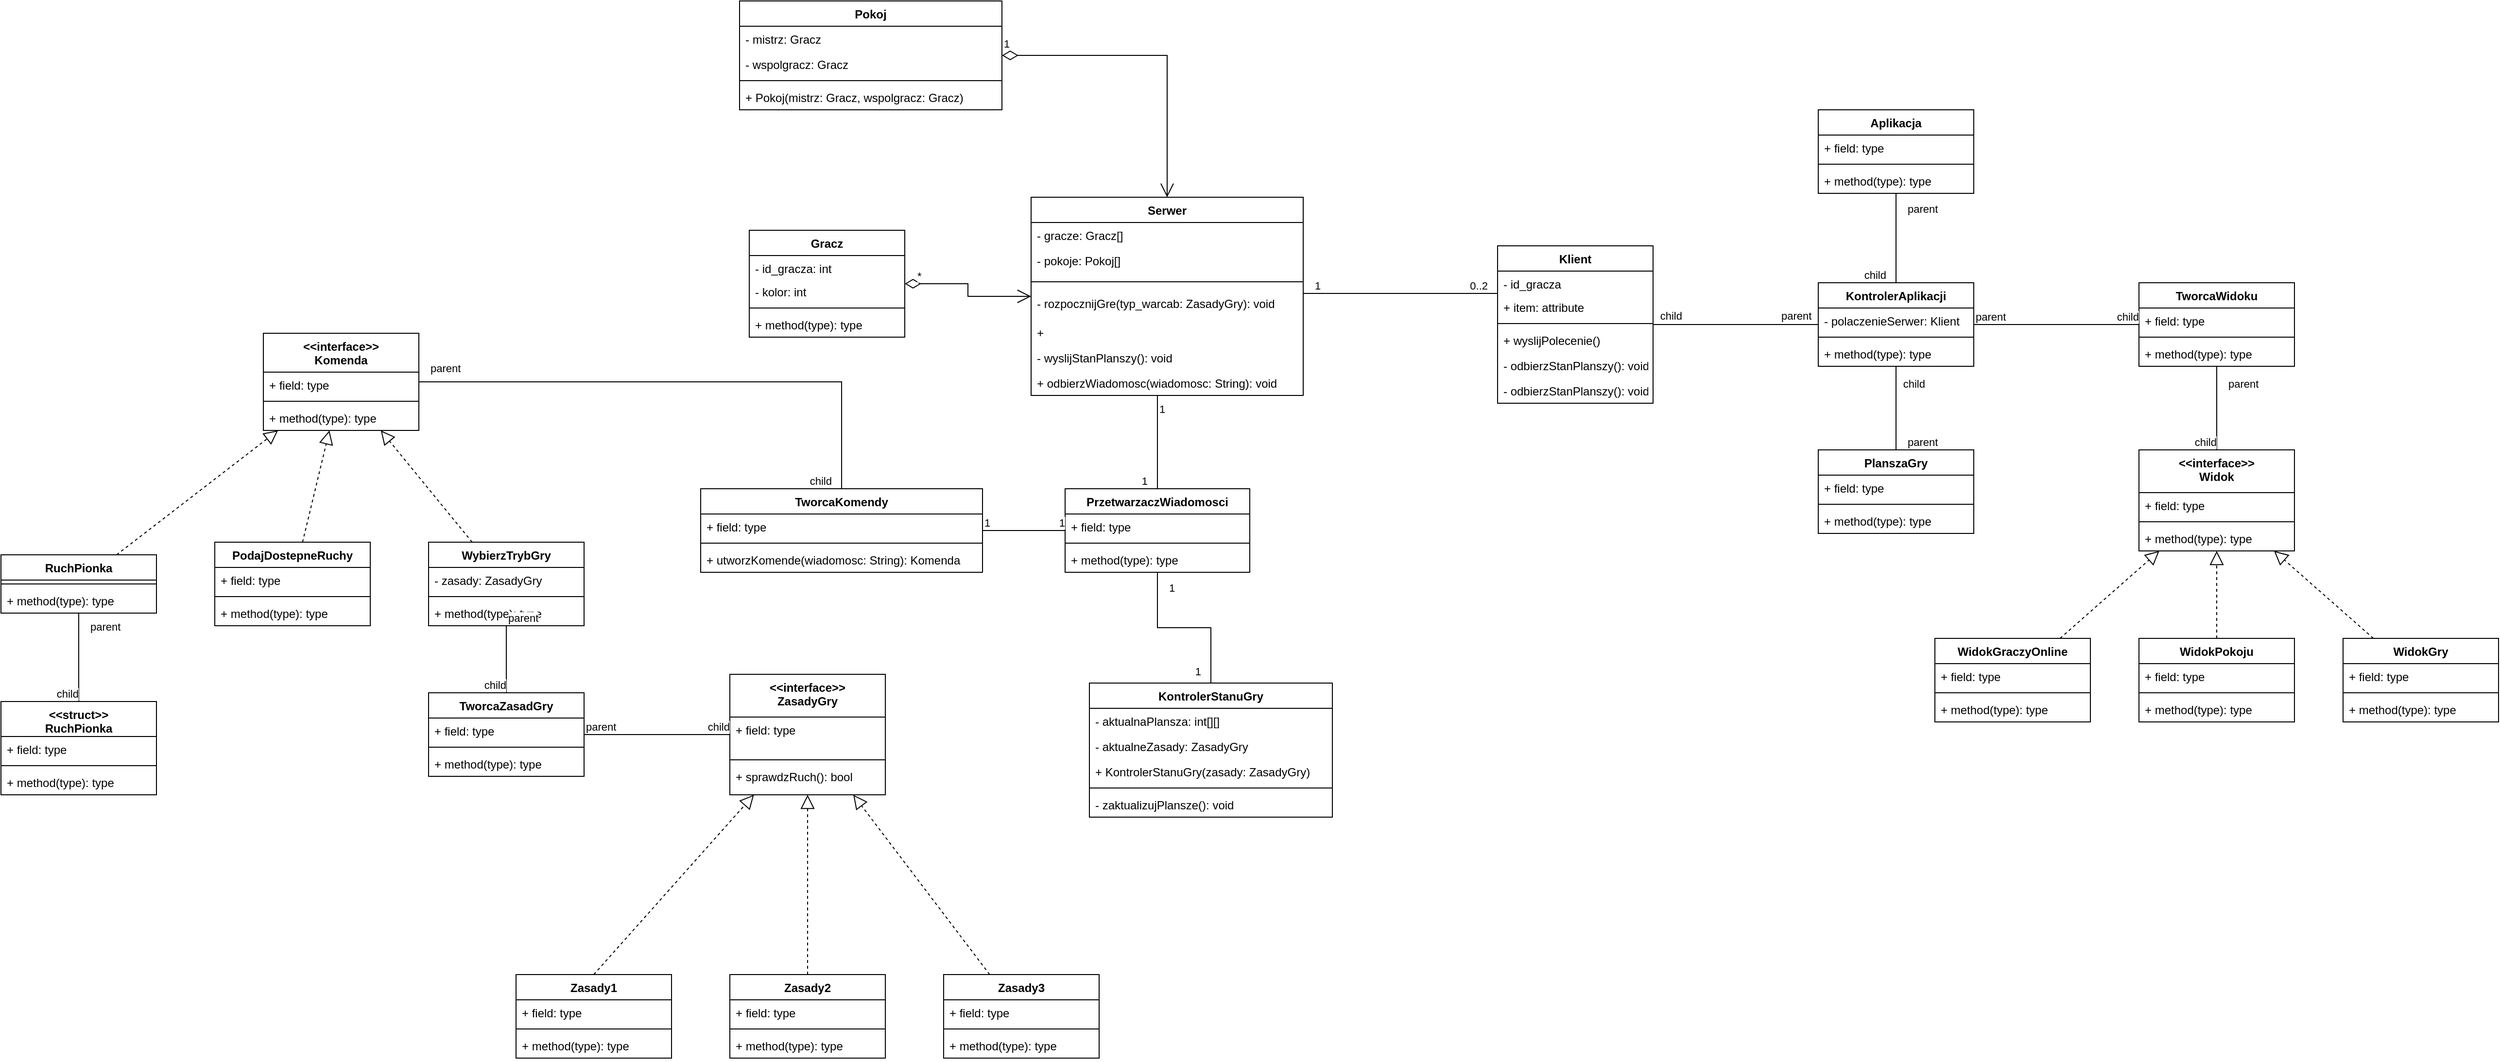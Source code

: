<mxfile version="20.6.2" type="device"><diagram id="C5RBs43oDa-KdzZeNtuy" name="Page-1"><mxGraphModel dx="4165" dy="1407" grid="1" gridSize="10" guides="1" tooltips="1" connect="1" arrows="1" fold="1" page="1" pageScale="1" pageWidth="827" pageHeight="1169" math="0" shadow="0"><root><mxCell id="WIyWlLk6GJQsqaUBKTNV-0"/><mxCell id="WIyWlLk6GJQsqaUBKTNV-1" parent="WIyWlLk6GJQsqaUBKTNV-0"/><mxCell id="3BArPiUp08YbC-sUNbE6-0" value="Serwer&#10;" style="swimlane;fontStyle=1;align=center;verticalAlign=top;childLayout=stackLayout;horizontal=1;startSize=26;horizontalStack=0;resizeParent=1;resizeParentMax=0;resizeLast=0;collapsible=1;marginBottom=0;" parent="WIyWlLk6GJQsqaUBKTNV-1" vertex="1"><mxGeometry x="110" y="230" width="280" height="204" as="geometry"/></mxCell><mxCell id="3BArPiUp08YbC-sUNbE6-1" value="- gracze: Gracz[]" style="text;strokeColor=none;fillColor=none;align=left;verticalAlign=top;spacingLeft=4;spacingRight=4;overflow=hidden;rotatable=0;points=[[0,0.5],[1,0.5]];portConstraint=eastwest;" parent="3BArPiUp08YbC-sUNbE6-0" vertex="1"><mxGeometry y="26" width="280" height="26" as="geometry"/></mxCell><mxCell id="VNphzzCy2yVQrsdk2wlk-57" value="- pokoje: Pokoj[]" style="text;strokeColor=none;fillColor=none;align=left;verticalAlign=top;spacingLeft=4;spacingRight=4;overflow=hidden;rotatable=0;points=[[0,0.5],[1,0.5]];portConstraint=eastwest;" vertex="1" parent="3BArPiUp08YbC-sUNbE6-0"><mxGeometry y="52" width="280" height="26" as="geometry"/></mxCell><mxCell id="3BArPiUp08YbC-sUNbE6-2" value="" style="line;strokeWidth=1;fillColor=none;align=left;verticalAlign=middle;spacingTop=-1;spacingLeft=3;spacingRight=3;rotatable=0;labelPosition=right;points=[];portConstraint=eastwest;strokeColor=inherit;" parent="3BArPiUp08YbC-sUNbE6-0" vertex="1"><mxGeometry y="78" width="280" height="18" as="geometry"/></mxCell><mxCell id="3BArPiUp08YbC-sUNbE6-3" value="- rozpocznijGre(typ_warcab: ZasadyGry): void" style="text;strokeColor=none;fillColor=none;align=left;verticalAlign=top;spacingLeft=4;spacingRight=4;overflow=hidden;rotatable=0;points=[[0,0.5],[1,0.5]];portConstraint=eastwest;" parent="3BArPiUp08YbC-sUNbE6-0" vertex="1"><mxGeometry y="96" width="280" height="30" as="geometry"/></mxCell><mxCell id="3BArPiUp08YbC-sUNbE6-46" value="+ " style="text;strokeColor=none;fillColor=none;align=left;verticalAlign=top;spacingLeft=4;spacingRight=4;overflow=hidden;rotatable=0;points=[[0,0.5],[1,0.5]];portConstraint=eastwest;" parent="3BArPiUp08YbC-sUNbE6-0" vertex="1"><mxGeometry y="126" width="280" height="26" as="geometry"/></mxCell><mxCell id="3BArPiUp08YbC-sUNbE6-42" value="- wyslijStanPlanszy(): void" style="text;strokeColor=none;fillColor=none;align=left;verticalAlign=top;spacingLeft=4;spacingRight=4;overflow=hidden;rotatable=0;points=[[0,0.5],[1,0.5]];portConstraint=eastwest;" parent="3BArPiUp08YbC-sUNbE6-0" vertex="1"><mxGeometry y="152" width="280" height="26" as="geometry"/></mxCell><mxCell id="3BArPiUp08YbC-sUNbE6-32" value="+ odbierzWiadomosc(wiadomosc: String): void" style="text;strokeColor=none;fillColor=none;align=left;verticalAlign=top;spacingLeft=4;spacingRight=4;overflow=hidden;rotatable=0;points=[[0,0.5],[1,0.5]];portConstraint=eastwest;" parent="3BArPiUp08YbC-sUNbE6-0" vertex="1"><mxGeometry y="178" width="280" height="26" as="geometry"/></mxCell><mxCell id="3BArPiUp08YbC-sUNbE6-4" value="Klient&#10;" style="swimlane;fontStyle=1;align=center;verticalAlign=top;childLayout=stackLayout;horizontal=1;startSize=26;horizontalStack=0;resizeParent=1;resizeParentMax=0;resizeLast=0;collapsible=1;marginBottom=0;" parent="WIyWlLk6GJQsqaUBKTNV-1" vertex="1"><mxGeometry x="590" y="280" width="160" height="162" as="geometry"/></mxCell><mxCell id="3BArPiUp08YbC-sUNbE6-5" value="- id_gracza&#10;" style="text;strokeColor=none;fillColor=none;align=left;verticalAlign=top;spacingLeft=4;spacingRight=4;overflow=hidden;rotatable=0;points=[[0,0.5],[1,0.5]];portConstraint=eastwest;" parent="3BArPiUp08YbC-sUNbE6-4" vertex="1"><mxGeometry y="26" width="160" height="24" as="geometry"/></mxCell><mxCell id="3BArPiUp08YbC-sUNbE6-10" value="+ item: attribute" style="text;strokeColor=none;fillColor=none;align=left;verticalAlign=top;spacingLeft=4;spacingRight=4;overflow=hidden;rotatable=0;points=[[0,0.5],[1,0.5]];portConstraint=eastwest;" parent="3BArPiUp08YbC-sUNbE6-4" vertex="1"><mxGeometry y="50" width="160" height="26" as="geometry"/></mxCell><mxCell id="3BArPiUp08YbC-sUNbE6-6" value="" style="line;strokeWidth=1;fillColor=none;align=left;verticalAlign=middle;spacingTop=-1;spacingLeft=3;spacingRight=3;rotatable=0;labelPosition=right;points=[];portConstraint=eastwest;strokeColor=inherit;" parent="3BArPiUp08YbC-sUNbE6-4" vertex="1"><mxGeometry y="76" width="160" height="8" as="geometry"/></mxCell><mxCell id="3BArPiUp08YbC-sUNbE6-7" value="+ wyslijPolecenie()" style="text;strokeColor=none;fillColor=none;align=left;verticalAlign=top;spacingLeft=4;spacingRight=4;overflow=hidden;rotatable=0;points=[[0,0.5],[1,0.5]];portConstraint=eastwest;" parent="3BArPiUp08YbC-sUNbE6-4" vertex="1"><mxGeometry y="84" width="160" height="26" as="geometry"/></mxCell><mxCell id="3BArPiUp08YbC-sUNbE6-77" value="- odbierzStanPlanszy(): void" style="text;strokeColor=none;fillColor=none;align=left;verticalAlign=top;spacingLeft=4;spacingRight=4;overflow=hidden;rotatable=0;points=[[0,0.5],[1,0.5]];portConstraint=eastwest;" parent="3BArPiUp08YbC-sUNbE6-4" vertex="1"><mxGeometry y="110" width="160" height="26" as="geometry"/></mxCell><mxCell id="3BArPiUp08YbC-sUNbE6-43" value="- odbierzStanPlanszy(): void" style="text;strokeColor=none;fillColor=none;align=left;verticalAlign=top;spacingLeft=4;spacingRight=4;overflow=hidden;rotatable=0;points=[[0,0.5],[1,0.5]];portConstraint=eastwest;" parent="3BArPiUp08YbC-sUNbE6-4" vertex="1"><mxGeometry y="136" width="160" height="26" as="geometry"/></mxCell><mxCell id="3BArPiUp08YbC-sUNbE6-11" value="Gracz" style="swimlane;fontStyle=1;align=center;verticalAlign=top;childLayout=stackLayout;horizontal=1;startSize=26;horizontalStack=0;resizeParent=1;resizeParentMax=0;resizeLast=0;collapsible=1;marginBottom=0;" parent="WIyWlLk6GJQsqaUBKTNV-1" vertex="1"><mxGeometry x="-180" y="264" width="160" height="110" as="geometry"/></mxCell><mxCell id="3BArPiUp08YbC-sUNbE6-12" value="- id_gracza: int" style="text;strokeColor=none;fillColor=none;align=left;verticalAlign=top;spacingLeft=4;spacingRight=4;overflow=hidden;rotatable=0;points=[[0,0.5],[1,0.5]];portConstraint=eastwest;" parent="3BArPiUp08YbC-sUNbE6-11" vertex="1"><mxGeometry y="26" width="160" height="24" as="geometry"/></mxCell><mxCell id="3BArPiUp08YbC-sUNbE6-16" value="- kolor: int" style="text;strokeColor=none;fillColor=none;align=left;verticalAlign=top;spacingLeft=4;spacingRight=4;overflow=hidden;rotatable=0;points=[[0,0.5],[1,0.5]];portConstraint=eastwest;" parent="3BArPiUp08YbC-sUNbE6-11" vertex="1"><mxGeometry y="50" width="160" height="26" as="geometry"/></mxCell><mxCell id="3BArPiUp08YbC-sUNbE6-13" value="" style="line;strokeWidth=1;fillColor=none;align=left;verticalAlign=middle;spacingTop=-1;spacingLeft=3;spacingRight=3;rotatable=0;labelPosition=right;points=[];portConstraint=eastwest;strokeColor=inherit;" parent="3BArPiUp08YbC-sUNbE6-11" vertex="1"><mxGeometry y="76" width="160" height="8" as="geometry"/></mxCell><mxCell id="3BArPiUp08YbC-sUNbE6-14" value="+ method(type): type" style="text;strokeColor=none;fillColor=none;align=left;verticalAlign=top;spacingLeft=4;spacingRight=4;overflow=hidden;rotatable=0;points=[[0,0.5],[1,0.5]];portConstraint=eastwest;" parent="3BArPiUp08YbC-sUNbE6-11" vertex="1"><mxGeometry y="84" width="160" height="26" as="geometry"/></mxCell><mxCell id="3BArPiUp08YbC-sUNbE6-17" value="KontrolerStanuGry&#10;" style="swimlane;fontStyle=1;align=center;verticalAlign=top;childLayout=stackLayout;horizontal=1;startSize=26;horizontalStack=0;resizeParent=1;resizeParentMax=0;resizeLast=0;collapsible=1;marginBottom=0;" parent="WIyWlLk6GJQsqaUBKTNV-1" vertex="1"><mxGeometry x="170" y="730" width="250" height="138" as="geometry"/></mxCell><mxCell id="3BArPiUp08YbC-sUNbE6-18" value="- aktualnaPlansza: int[][]" style="text;strokeColor=none;fillColor=none;align=left;verticalAlign=top;spacingLeft=4;spacingRight=4;overflow=hidden;rotatable=0;points=[[0,0.5],[1,0.5]];portConstraint=eastwest;" parent="3BArPiUp08YbC-sUNbE6-17" vertex="1"><mxGeometry y="26" width="250" height="26" as="geometry"/></mxCell><mxCell id="3BArPiUp08YbC-sUNbE6-82" value="- aktualneZasady: ZasadyGry" style="text;strokeColor=none;fillColor=none;align=left;verticalAlign=top;spacingLeft=4;spacingRight=4;overflow=hidden;rotatable=0;points=[[0,0.5],[1,0.5]];portConstraint=eastwest;" parent="3BArPiUp08YbC-sUNbE6-17" vertex="1"><mxGeometry y="52" width="250" height="26" as="geometry"/></mxCell><mxCell id="VNphzzCy2yVQrsdk2wlk-30" value="+ KontrolerStanuGry(zasady: ZasadyGry)" style="text;strokeColor=none;fillColor=none;align=left;verticalAlign=top;spacingLeft=4;spacingRight=4;overflow=hidden;rotatable=0;points=[[0,0.5],[1,0.5]];portConstraint=eastwest;" vertex="1" parent="3BArPiUp08YbC-sUNbE6-17"><mxGeometry y="78" width="250" height="26" as="geometry"/></mxCell><mxCell id="3BArPiUp08YbC-sUNbE6-19" value="" style="line;strokeWidth=1;fillColor=none;align=left;verticalAlign=middle;spacingTop=-1;spacingLeft=3;spacingRight=3;rotatable=0;labelPosition=right;points=[];portConstraint=eastwest;strokeColor=inherit;" parent="3BArPiUp08YbC-sUNbE6-17" vertex="1"><mxGeometry y="104" width="250" height="8" as="geometry"/></mxCell><mxCell id="VNphzzCy2yVQrsdk2wlk-12" value="- zaktualizujPlansze(): void" style="text;strokeColor=none;fillColor=none;align=left;verticalAlign=top;spacingLeft=4;spacingRight=4;overflow=hidden;rotatable=0;points=[[0,0.5],[1,0.5]];portConstraint=eastwest;" vertex="1" parent="3BArPiUp08YbC-sUNbE6-17"><mxGeometry y="112" width="250" height="26" as="geometry"/></mxCell><mxCell id="3BArPiUp08YbC-sUNbE6-23" value="&lt;&lt;interface&gt;&gt;&#10;ZasadyGry" style="swimlane;fontStyle=1;align=center;verticalAlign=top;childLayout=stackLayout;horizontal=1;startSize=44;horizontalStack=0;resizeParent=1;resizeParentMax=0;resizeLast=0;collapsible=1;marginBottom=0;" parent="WIyWlLk6GJQsqaUBKTNV-1" vertex="1"><mxGeometry x="-200" y="721" width="160" height="124" as="geometry"/></mxCell><mxCell id="3BArPiUp08YbC-sUNbE6-24" value="+ field: type" style="text;strokeColor=none;fillColor=none;align=left;verticalAlign=top;spacingLeft=4;spacingRight=4;overflow=hidden;rotatable=0;points=[[0,0.5],[1,0.5]];portConstraint=eastwest;" parent="3BArPiUp08YbC-sUNbE6-23" vertex="1"><mxGeometry y="44" width="160" height="40" as="geometry"/></mxCell><mxCell id="3BArPiUp08YbC-sUNbE6-25" value="" style="line;strokeWidth=1;fillColor=none;align=left;verticalAlign=middle;spacingTop=-1;spacingLeft=3;spacingRight=3;rotatable=0;labelPosition=right;points=[];portConstraint=eastwest;strokeColor=inherit;" parent="3BArPiUp08YbC-sUNbE6-23" vertex="1"><mxGeometry y="84" width="160" height="8" as="geometry"/></mxCell><mxCell id="3BArPiUp08YbC-sUNbE6-26" value="+ sprawdzRuch(): bool" style="text;strokeColor=none;fillColor=none;align=left;verticalAlign=top;spacingLeft=4;spacingRight=4;overflow=hidden;rotatable=0;points=[[0,0.5],[1,0.5]];portConstraint=eastwest;" parent="3BArPiUp08YbC-sUNbE6-23" vertex="1"><mxGeometry y="92" width="160" height="32" as="geometry"/></mxCell><mxCell id="3BArPiUp08YbC-sUNbE6-28" value="&lt;&lt;interface&gt;&gt;&#10;Komenda" style="swimlane;fontStyle=1;align=center;verticalAlign=top;childLayout=stackLayout;horizontal=1;startSize=40;horizontalStack=0;resizeParent=1;resizeParentMax=0;resizeLast=0;collapsible=1;marginBottom=0;" parent="WIyWlLk6GJQsqaUBKTNV-1" vertex="1"><mxGeometry x="-680" y="370" width="160" height="100" as="geometry"/></mxCell><mxCell id="3BArPiUp08YbC-sUNbE6-29" value="+ field: type" style="text;strokeColor=none;fillColor=none;align=left;verticalAlign=top;spacingLeft=4;spacingRight=4;overflow=hidden;rotatable=0;points=[[0,0.5],[1,0.5]];portConstraint=eastwest;" parent="3BArPiUp08YbC-sUNbE6-28" vertex="1"><mxGeometry y="40" width="160" height="26" as="geometry"/></mxCell><mxCell id="3BArPiUp08YbC-sUNbE6-30" value="" style="line;strokeWidth=1;fillColor=none;align=left;verticalAlign=middle;spacingTop=-1;spacingLeft=3;spacingRight=3;rotatable=0;labelPosition=right;points=[];portConstraint=eastwest;strokeColor=inherit;" parent="3BArPiUp08YbC-sUNbE6-28" vertex="1"><mxGeometry y="66" width="160" height="8" as="geometry"/></mxCell><mxCell id="3BArPiUp08YbC-sUNbE6-31" value="+ method(type): type" style="text;strokeColor=none;fillColor=none;align=left;verticalAlign=top;spacingLeft=4;spacingRight=4;overflow=hidden;rotatable=0;points=[[0,0.5],[1,0.5]];portConstraint=eastwest;" parent="3BArPiUp08YbC-sUNbE6-28" vertex="1"><mxGeometry y="74" width="160" height="26" as="geometry"/></mxCell><mxCell id="3BArPiUp08YbC-sUNbE6-33" value="TworcaKomendy&#10;" style="swimlane;fontStyle=1;align=center;verticalAlign=top;childLayout=stackLayout;horizontal=1;startSize=26;horizontalStack=0;resizeParent=1;resizeParentMax=0;resizeLast=0;collapsible=1;marginBottom=0;" parent="WIyWlLk6GJQsqaUBKTNV-1" vertex="1"><mxGeometry x="-230" y="530" width="290" height="86" as="geometry"/></mxCell><mxCell id="3BArPiUp08YbC-sUNbE6-34" value="+ field: type" style="text;strokeColor=none;fillColor=none;align=left;verticalAlign=top;spacingLeft=4;spacingRight=4;overflow=hidden;rotatable=0;points=[[0,0.5],[1,0.5]];portConstraint=eastwest;" parent="3BArPiUp08YbC-sUNbE6-33" vertex="1"><mxGeometry y="26" width="290" height="26" as="geometry"/></mxCell><mxCell id="3BArPiUp08YbC-sUNbE6-35" value="" style="line;strokeWidth=1;fillColor=none;align=left;verticalAlign=middle;spacingTop=-1;spacingLeft=3;spacingRight=3;rotatable=0;labelPosition=right;points=[];portConstraint=eastwest;strokeColor=inherit;" parent="3BArPiUp08YbC-sUNbE6-33" vertex="1"><mxGeometry y="52" width="290" height="8" as="geometry"/></mxCell><mxCell id="3BArPiUp08YbC-sUNbE6-36" value="+ utworzKomende(wiadomosc: String): Komenda" style="text;strokeColor=none;fillColor=none;align=left;verticalAlign=top;spacingLeft=4;spacingRight=4;overflow=hidden;rotatable=0;points=[[0,0.5],[1,0.5]];portConstraint=eastwest;" parent="3BArPiUp08YbC-sUNbE6-33" vertex="1"><mxGeometry y="60" width="290" height="26" as="geometry"/></mxCell><mxCell id="3BArPiUp08YbC-sUNbE6-38" value="WybierzTrybGry&#10;" style="swimlane;fontStyle=1;align=center;verticalAlign=top;childLayout=stackLayout;horizontal=1;startSize=26;horizontalStack=0;resizeParent=1;resizeParentMax=0;resizeLast=0;collapsible=1;marginBottom=0;" parent="WIyWlLk6GJQsqaUBKTNV-1" vertex="1"><mxGeometry x="-510" y="585" width="160" height="86" as="geometry"/></mxCell><mxCell id="3BArPiUp08YbC-sUNbE6-39" value="- zasady: ZasadyGry" style="text;strokeColor=none;fillColor=none;align=left;verticalAlign=top;spacingLeft=4;spacingRight=4;overflow=hidden;rotatable=0;points=[[0,0.5],[1,0.5]];portConstraint=eastwest;" parent="3BArPiUp08YbC-sUNbE6-38" vertex="1"><mxGeometry y="26" width="160" height="26" as="geometry"/></mxCell><mxCell id="3BArPiUp08YbC-sUNbE6-40" value="" style="line;strokeWidth=1;fillColor=none;align=left;verticalAlign=middle;spacingTop=-1;spacingLeft=3;spacingRight=3;rotatable=0;labelPosition=right;points=[];portConstraint=eastwest;strokeColor=inherit;" parent="3BArPiUp08YbC-sUNbE6-38" vertex="1"><mxGeometry y="52" width="160" height="8" as="geometry"/></mxCell><mxCell id="3BArPiUp08YbC-sUNbE6-41" value="+ method(type): type" style="text;strokeColor=none;fillColor=none;align=left;verticalAlign=top;spacingLeft=4;spacingRight=4;overflow=hidden;rotatable=0;points=[[0,0.5],[1,0.5]];portConstraint=eastwest;" parent="3BArPiUp08YbC-sUNbE6-38" vertex="1"><mxGeometry y="60" width="160" height="26" as="geometry"/></mxCell><mxCell id="3BArPiUp08YbC-sUNbE6-47" value="PrzetwarzaczWiadomosci" style="swimlane;fontStyle=1;align=center;verticalAlign=top;childLayout=stackLayout;horizontal=1;startSize=26;horizontalStack=0;resizeParent=1;resizeParentMax=0;resizeLast=0;collapsible=1;marginBottom=0;" parent="WIyWlLk6GJQsqaUBKTNV-1" vertex="1"><mxGeometry x="145" y="530" width="190" height="86" as="geometry"/></mxCell><mxCell id="3BArPiUp08YbC-sUNbE6-48" value="+ field: type" style="text;strokeColor=none;fillColor=none;align=left;verticalAlign=top;spacingLeft=4;spacingRight=4;overflow=hidden;rotatable=0;points=[[0,0.5],[1,0.5]];portConstraint=eastwest;" parent="3BArPiUp08YbC-sUNbE6-47" vertex="1"><mxGeometry y="26" width="190" height="26" as="geometry"/></mxCell><mxCell id="3BArPiUp08YbC-sUNbE6-49" value="" style="line;strokeWidth=1;fillColor=none;align=left;verticalAlign=middle;spacingTop=-1;spacingLeft=3;spacingRight=3;rotatable=0;labelPosition=right;points=[];portConstraint=eastwest;strokeColor=inherit;" parent="3BArPiUp08YbC-sUNbE6-47" vertex="1"><mxGeometry y="52" width="190" height="8" as="geometry"/></mxCell><mxCell id="3BArPiUp08YbC-sUNbE6-50" value="+ method(type): type" style="text;strokeColor=none;fillColor=none;align=left;verticalAlign=top;spacingLeft=4;spacingRight=4;overflow=hidden;rotatable=0;points=[[0,0.5],[1,0.5]];portConstraint=eastwest;" parent="3BArPiUp08YbC-sUNbE6-47" vertex="1"><mxGeometry y="60" width="190" height="26" as="geometry"/></mxCell><mxCell id="3BArPiUp08YbC-sUNbE6-52" value="*" style="endArrow=open;html=1;endSize=12;startArrow=diamondThin;startSize=14;startFill=0;edgeStyle=orthogonalEdgeStyle;align=left;verticalAlign=bottom;rounded=0;" parent="WIyWlLk6GJQsqaUBKTNV-1" source="3BArPiUp08YbC-sUNbE6-11" target="3BArPiUp08YbC-sUNbE6-0" edge="1"><mxGeometry x="-0.846" y="-1" relative="1" as="geometry"><mxPoint x="-130" y="370" as="sourcePoint"/><mxPoint x="30" y="370" as="targetPoint"/><mxPoint as="offset"/></mxGeometry></mxCell><mxCell id="3BArPiUp08YbC-sUNbE6-53" value="" style="endArrow=none;html=1;edgeStyle=orthogonalEdgeStyle;rounded=0;entryX=0.5;entryY=0;entryDx=0;entryDy=0;" parent="WIyWlLk6GJQsqaUBKTNV-1" source="3BArPiUp08YbC-sUNbE6-0" target="3BArPiUp08YbC-sUNbE6-47" edge="1"><mxGeometry relative="1" as="geometry"><mxPoint x="200" y="480" as="sourcePoint"/><mxPoint x="360" y="480" as="targetPoint"/><Array as="points"><mxPoint x="240" y="510"/><mxPoint x="240" y="510"/></Array></mxGeometry></mxCell><mxCell id="3BArPiUp08YbC-sUNbE6-54" value="1" style="edgeLabel;resizable=0;html=1;align=left;verticalAlign=bottom;" parent="3BArPiUp08YbC-sUNbE6-53" connectable="0" vertex="1"><mxGeometry x="-1" relative="1" as="geometry"><mxPoint y="22" as="offset"/></mxGeometry></mxCell><mxCell id="3BArPiUp08YbC-sUNbE6-55" value="1" style="edgeLabel;resizable=0;html=1;align=right;verticalAlign=bottom;" parent="3BArPiUp08YbC-sUNbE6-53" connectable="0" vertex="1"><mxGeometry x="1" relative="1" as="geometry"><mxPoint x="-10" as="offset"/></mxGeometry></mxCell><mxCell id="3BArPiUp08YbC-sUNbE6-56" value="" style="endArrow=block;dashed=1;endFill=0;endSize=12;html=1;rounded=0;" parent="WIyWlLk6GJQsqaUBKTNV-1" source="3BArPiUp08YbC-sUNbE6-38" target="3BArPiUp08YbC-sUNbE6-28" edge="1"><mxGeometry width="160" relative="1" as="geometry"><mxPoint x="-100" y="900" as="sourcePoint"/><mxPoint x="60" y="900" as="targetPoint"/></mxGeometry></mxCell><mxCell id="3BArPiUp08YbC-sUNbE6-57" value="RuchPionka" style="swimlane;fontStyle=1;align=center;verticalAlign=top;childLayout=stackLayout;horizontal=1;startSize=26;horizontalStack=0;resizeParent=1;resizeParentMax=0;resizeLast=0;collapsible=1;marginBottom=0;" parent="WIyWlLk6GJQsqaUBKTNV-1" vertex="1"><mxGeometry x="-950" y="598" width="160" height="60" as="geometry"/></mxCell><mxCell id="3BArPiUp08YbC-sUNbE6-59" value="" style="line;strokeWidth=1;fillColor=none;align=left;verticalAlign=middle;spacingTop=-1;spacingLeft=3;spacingRight=3;rotatable=0;labelPosition=right;points=[];portConstraint=eastwest;strokeColor=inherit;" parent="3BArPiUp08YbC-sUNbE6-57" vertex="1"><mxGeometry y="26" width="160" height="8" as="geometry"/></mxCell><mxCell id="3BArPiUp08YbC-sUNbE6-60" value="+ method(type): type" style="text;strokeColor=none;fillColor=none;align=left;verticalAlign=top;spacingLeft=4;spacingRight=4;overflow=hidden;rotatable=0;points=[[0,0.5],[1,0.5]];portConstraint=eastwest;" parent="3BArPiUp08YbC-sUNbE6-57" vertex="1"><mxGeometry y="34" width="160" height="26" as="geometry"/></mxCell><mxCell id="3BArPiUp08YbC-sUNbE6-61" value="" style="endArrow=block;dashed=1;endFill=0;endSize=12;html=1;rounded=0;" parent="WIyWlLk6GJQsqaUBKTNV-1" source="3BArPiUp08YbC-sUNbE6-57" target="3BArPiUp08YbC-sUNbE6-28" edge="1"><mxGeometry width="160" relative="1" as="geometry"><mxPoint x="-70" y="710" as="sourcePoint"/><mxPoint x="90" y="710" as="targetPoint"/></mxGeometry></mxCell><mxCell id="3BArPiUp08YbC-sUNbE6-62" value="" style="endArrow=none;html=1;edgeStyle=orthogonalEdgeStyle;rounded=0;" parent="WIyWlLk6GJQsqaUBKTNV-1" source="3BArPiUp08YbC-sUNbE6-28" target="3BArPiUp08YbC-sUNbE6-33" edge="1"><mxGeometry relative="1" as="geometry"><mxPoint x="-230" y="616" as="sourcePoint"/><mxPoint x="-130" y="505" as="targetPoint"/><Array as="points"><mxPoint x="-85" y="420"/></Array></mxGeometry></mxCell><mxCell id="3BArPiUp08YbC-sUNbE6-63" value="parent" style="edgeLabel;resizable=0;html=1;align=left;verticalAlign=bottom;" parent="3BArPiUp08YbC-sUNbE6-62" connectable="0" vertex="1"><mxGeometry x="-1" relative="1" as="geometry"><mxPoint x="10" y="-6" as="offset"/></mxGeometry></mxCell><mxCell id="3BArPiUp08YbC-sUNbE6-64" value="child" style="edgeLabel;resizable=0;html=1;align=right;verticalAlign=bottom;" parent="3BArPiUp08YbC-sUNbE6-62" connectable="0" vertex="1"><mxGeometry x="1" relative="1" as="geometry"><mxPoint x="-10" as="offset"/></mxGeometry></mxCell><mxCell id="3BArPiUp08YbC-sUNbE6-65" value="" style="endArrow=none;html=1;edgeStyle=orthogonalEdgeStyle;rounded=0;" parent="WIyWlLk6GJQsqaUBKTNV-1" source="3BArPiUp08YbC-sUNbE6-33" target="3BArPiUp08YbC-sUNbE6-47" edge="1"><mxGeometry relative="1" as="geometry"><mxPoint x="-30" y="610" as="sourcePoint"/><mxPoint x="130" y="610" as="targetPoint"/></mxGeometry></mxCell><mxCell id="3BArPiUp08YbC-sUNbE6-66" value="1" style="edgeLabel;resizable=0;html=1;align=left;verticalAlign=bottom;" parent="3BArPiUp08YbC-sUNbE6-65" connectable="0" vertex="1"><mxGeometry x="-1" relative="1" as="geometry"/></mxCell><mxCell id="3BArPiUp08YbC-sUNbE6-67" value="1" style="edgeLabel;resizable=0;html=1;align=right;verticalAlign=bottom;" parent="3BArPiUp08YbC-sUNbE6-65" connectable="0" vertex="1"><mxGeometry x="1" relative="1" as="geometry"/></mxCell><mxCell id="3BArPiUp08YbC-sUNbE6-68" value="" style="endArrow=none;html=1;edgeStyle=orthogonalEdgeStyle;rounded=0;" parent="WIyWlLk6GJQsqaUBKTNV-1" source="3BArPiUp08YbC-sUNbE6-47" target="3BArPiUp08YbC-sUNbE6-17" edge="1"><mxGeometry relative="1" as="geometry"><mxPoint x="280" y="650" as="sourcePoint"/><mxPoint x="440" y="650" as="targetPoint"/></mxGeometry></mxCell><mxCell id="3BArPiUp08YbC-sUNbE6-69" value="1" style="edgeLabel;resizable=0;html=1;align=left;verticalAlign=bottom;" parent="3BArPiUp08YbC-sUNbE6-68" connectable="0" vertex="1"><mxGeometry x="-1" relative="1" as="geometry"><mxPoint x="10" y="24" as="offset"/></mxGeometry></mxCell><mxCell id="3BArPiUp08YbC-sUNbE6-70" value="1" style="edgeLabel;resizable=0;html=1;align=right;verticalAlign=bottom;" parent="3BArPiUp08YbC-sUNbE6-68" connectable="0" vertex="1"><mxGeometry x="1" relative="1" as="geometry"><mxPoint x="-10" y="-4" as="offset"/></mxGeometry></mxCell><mxCell id="3BArPiUp08YbC-sUNbE6-74" value="" style="endArrow=none;html=1;edgeStyle=orthogonalEdgeStyle;rounded=0;" parent="WIyWlLk6GJQsqaUBKTNV-1" source="3BArPiUp08YbC-sUNbE6-0" target="3BArPiUp08YbC-sUNbE6-4" edge="1"><mxGeometry relative="1" as="geometry"><mxPoint x="400" y="540" as="sourcePoint"/><mxPoint x="560" y="540" as="targetPoint"/><Array as="points"><mxPoint x="520" y="329"/><mxPoint x="520" y="329"/></Array></mxGeometry></mxCell><mxCell id="3BArPiUp08YbC-sUNbE6-75" value="1" style="edgeLabel;resizable=0;html=1;align=left;verticalAlign=bottom;" parent="3BArPiUp08YbC-sUNbE6-74" connectable="0" vertex="1"><mxGeometry x="-1" relative="1" as="geometry"><mxPoint x="10" as="offset"/></mxGeometry></mxCell><mxCell id="3BArPiUp08YbC-sUNbE6-76" value="0..2" style="edgeLabel;resizable=0;html=1;align=right;verticalAlign=bottom;" parent="3BArPiUp08YbC-sUNbE6-74" connectable="0" vertex="1"><mxGeometry x="1" relative="1" as="geometry"><mxPoint x="-10" as="offset"/></mxGeometry></mxCell><mxCell id="VNphzzCy2yVQrsdk2wlk-0" value="Zasady1" style="swimlane;fontStyle=1;align=center;verticalAlign=top;childLayout=stackLayout;horizontal=1;startSize=26;horizontalStack=0;resizeParent=1;resizeParentMax=0;resizeLast=0;collapsible=1;marginBottom=0;" vertex="1" parent="WIyWlLk6GJQsqaUBKTNV-1"><mxGeometry x="-420" y="1030" width="160" height="86" as="geometry"/></mxCell><mxCell id="VNphzzCy2yVQrsdk2wlk-1" value="+ field: type" style="text;strokeColor=none;fillColor=none;align=left;verticalAlign=top;spacingLeft=4;spacingRight=4;overflow=hidden;rotatable=0;points=[[0,0.5],[1,0.5]];portConstraint=eastwest;" vertex="1" parent="VNphzzCy2yVQrsdk2wlk-0"><mxGeometry y="26" width="160" height="26" as="geometry"/></mxCell><mxCell id="VNphzzCy2yVQrsdk2wlk-2" value="" style="line;strokeWidth=1;fillColor=none;align=left;verticalAlign=middle;spacingTop=-1;spacingLeft=3;spacingRight=3;rotatable=0;labelPosition=right;points=[];portConstraint=eastwest;strokeColor=inherit;" vertex="1" parent="VNphzzCy2yVQrsdk2wlk-0"><mxGeometry y="52" width="160" height="8" as="geometry"/></mxCell><mxCell id="VNphzzCy2yVQrsdk2wlk-3" value="+ method(type): type" style="text;strokeColor=none;fillColor=none;align=left;verticalAlign=top;spacingLeft=4;spacingRight=4;overflow=hidden;rotatable=0;points=[[0,0.5],[1,0.5]];portConstraint=eastwest;" vertex="1" parent="VNphzzCy2yVQrsdk2wlk-0"><mxGeometry y="60" width="160" height="26" as="geometry"/></mxCell><mxCell id="VNphzzCy2yVQrsdk2wlk-4" value="Zasady2" style="swimlane;fontStyle=1;align=center;verticalAlign=top;childLayout=stackLayout;horizontal=1;startSize=26;horizontalStack=0;resizeParent=1;resizeParentMax=0;resizeLast=0;collapsible=1;marginBottom=0;" vertex="1" parent="WIyWlLk6GJQsqaUBKTNV-1"><mxGeometry x="-200" y="1030" width="160" height="86" as="geometry"/></mxCell><mxCell id="VNphzzCy2yVQrsdk2wlk-5" value="+ field: type" style="text;strokeColor=none;fillColor=none;align=left;verticalAlign=top;spacingLeft=4;spacingRight=4;overflow=hidden;rotatable=0;points=[[0,0.5],[1,0.5]];portConstraint=eastwest;" vertex="1" parent="VNphzzCy2yVQrsdk2wlk-4"><mxGeometry y="26" width="160" height="26" as="geometry"/></mxCell><mxCell id="VNphzzCy2yVQrsdk2wlk-6" value="" style="line;strokeWidth=1;fillColor=none;align=left;verticalAlign=middle;spacingTop=-1;spacingLeft=3;spacingRight=3;rotatable=0;labelPosition=right;points=[];portConstraint=eastwest;strokeColor=inherit;" vertex="1" parent="VNphzzCy2yVQrsdk2wlk-4"><mxGeometry y="52" width="160" height="8" as="geometry"/></mxCell><mxCell id="VNphzzCy2yVQrsdk2wlk-7" value="+ method(type): type" style="text;strokeColor=none;fillColor=none;align=left;verticalAlign=top;spacingLeft=4;spacingRight=4;overflow=hidden;rotatable=0;points=[[0,0.5],[1,0.5]];portConstraint=eastwest;" vertex="1" parent="VNphzzCy2yVQrsdk2wlk-4"><mxGeometry y="60" width="160" height="26" as="geometry"/></mxCell><mxCell id="VNphzzCy2yVQrsdk2wlk-8" value="Zasady3" style="swimlane;fontStyle=1;align=center;verticalAlign=top;childLayout=stackLayout;horizontal=1;startSize=26;horizontalStack=0;resizeParent=1;resizeParentMax=0;resizeLast=0;collapsible=1;marginBottom=0;" vertex="1" parent="WIyWlLk6GJQsqaUBKTNV-1"><mxGeometry x="20" y="1030" width="160" height="86" as="geometry"/></mxCell><mxCell id="VNphzzCy2yVQrsdk2wlk-9" value="+ field: type" style="text;strokeColor=none;fillColor=none;align=left;verticalAlign=top;spacingLeft=4;spacingRight=4;overflow=hidden;rotatable=0;points=[[0,0.5],[1,0.5]];portConstraint=eastwest;" vertex="1" parent="VNphzzCy2yVQrsdk2wlk-8"><mxGeometry y="26" width="160" height="26" as="geometry"/></mxCell><mxCell id="VNphzzCy2yVQrsdk2wlk-10" value="" style="line;strokeWidth=1;fillColor=none;align=left;verticalAlign=middle;spacingTop=-1;spacingLeft=3;spacingRight=3;rotatable=0;labelPosition=right;points=[];portConstraint=eastwest;strokeColor=inherit;" vertex="1" parent="VNphzzCy2yVQrsdk2wlk-8"><mxGeometry y="52" width="160" height="8" as="geometry"/></mxCell><mxCell id="VNphzzCy2yVQrsdk2wlk-11" value="+ method(type): type" style="text;strokeColor=none;fillColor=none;align=left;verticalAlign=top;spacingLeft=4;spacingRight=4;overflow=hidden;rotatable=0;points=[[0,0.5],[1,0.5]];portConstraint=eastwest;" vertex="1" parent="VNphzzCy2yVQrsdk2wlk-8"><mxGeometry y="60" width="160" height="26" as="geometry"/></mxCell><mxCell id="VNphzzCy2yVQrsdk2wlk-13" value="" style="endArrow=block;dashed=1;endFill=0;endSize=12;html=1;rounded=0;exitX=0.5;exitY=0;exitDx=0;exitDy=0;" edge="1" parent="WIyWlLk6GJQsqaUBKTNV-1" source="VNphzzCy2yVQrsdk2wlk-0" target="3BArPiUp08YbC-sUNbE6-23"><mxGeometry width="160" relative="1" as="geometry"><mxPoint x="420" y="900" as="sourcePoint"/><mxPoint x="580" y="900" as="targetPoint"/></mxGeometry></mxCell><mxCell id="VNphzzCy2yVQrsdk2wlk-14" value="" style="endArrow=block;dashed=1;endFill=0;endSize=12;html=1;rounded=0;" edge="1" parent="WIyWlLk6GJQsqaUBKTNV-1" source="VNphzzCy2yVQrsdk2wlk-4" target="3BArPiUp08YbC-sUNbE6-23"><mxGeometry width="160" relative="1" as="geometry"><mxPoint x="510" y="920" as="sourcePoint"/><mxPoint x="670" y="920" as="targetPoint"/></mxGeometry></mxCell><mxCell id="VNphzzCy2yVQrsdk2wlk-15" value="" style="endArrow=block;dashed=1;endFill=0;endSize=12;html=1;rounded=0;" edge="1" parent="WIyWlLk6GJQsqaUBKTNV-1" source="VNphzzCy2yVQrsdk2wlk-8" target="3BArPiUp08YbC-sUNbE6-23"><mxGeometry width="160" relative="1" as="geometry"><mxPoint x="760" y="900" as="sourcePoint"/><mxPoint x="920" y="900" as="targetPoint"/></mxGeometry></mxCell><mxCell id="VNphzzCy2yVQrsdk2wlk-31" value="Aplikacja" style="swimlane;fontStyle=1;align=center;verticalAlign=top;childLayout=stackLayout;horizontal=1;startSize=26;horizontalStack=0;resizeParent=1;resizeParentMax=0;resizeLast=0;collapsible=1;marginBottom=0;" vertex="1" parent="WIyWlLk6GJQsqaUBKTNV-1"><mxGeometry x="920" y="140" width="160" height="86" as="geometry"/></mxCell><mxCell id="VNphzzCy2yVQrsdk2wlk-32" value="+ field: type" style="text;strokeColor=none;fillColor=none;align=left;verticalAlign=top;spacingLeft=4;spacingRight=4;overflow=hidden;rotatable=0;points=[[0,0.5],[1,0.5]];portConstraint=eastwest;" vertex="1" parent="VNphzzCy2yVQrsdk2wlk-31"><mxGeometry y="26" width="160" height="26" as="geometry"/></mxCell><mxCell id="VNphzzCy2yVQrsdk2wlk-33" value="" style="line;strokeWidth=1;fillColor=none;align=left;verticalAlign=middle;spacingTop=-1;spacingLeft=3;spacingRight=3;rotatable=0;labelPosition=right;points=[];portConstraint=eastwest;strokeColor=inherit;" vertex="1" parent="VNphzzCy2yVQrsdk2wlk-31"><mxGeometry y="52" width="160" height="8" as="geometry"/></mxCell><mxCell id="VNphzzCy2yVQrsdk2wlk-34" value="+ method(type): type" style="text;strokeColor=none;fillColor=none;align=left;verticalAlign=top;spacingLeft=4;spacingRight=4;overflow=hidden;rotatable=0;points=[[0,0.5],[1,0.5]];portConstraint=eastwest;" vertex="1" parent="VNphzzCy2yVQrsdk2wlk-31"><mxGeometry y="60" width="160" height="26" as="geometry"/></mxCell><mxCell id="VNphzzCy2yVQrsdk2wlk-35" value="&lt;&lt;interface&gt;&gt;&#10;Widok" style="swimlane;fontStyle=1;align=center;verticalAlign=top;childLayout=stackLayout;horizontal=1;startSize=44;horizontalStack=0;resizeParent=1;resizeParentMax=0;resizeLast=0;collapsible=1;marginBottom=0;" vertex="1" parent="WIyWlLk6GJQsqaUBKTNV-1"><mxGeometry x="1250" y="490" width="160" height="104" as="geometry"/></mxCell><mxCell id="VNphzzCy2yVQrsdk2wlk-36" value="+ field: type" style="text;strokeColor=none;fillColor=none;align=left;verticalAlign=top;spacingLeft=4;spacingRight=4;overflow=hidden;rotatable=0;points=[[0,0.5],[1,0.5]];portConstraint=eastwest;" vertex="1" parent="VNphzzCy2yVQrsdk2wlk-35"><mxGeometry y="44" width="160" height="26" as="geometry"/></mxCell><mxCell id="VNphzzCy2yVQrsdk2wlk-37" value="" style="line;strokeWidth=1;fillColor=none;align=left;verticalAlign=middle;spacingTop=-1;spacingLeft=3;spacingRight=3;rotatable=0;labelPosition=right;points=[];portConstraint=eastwest;strokeColor=inherit;" vertex="1" parent="VNphzzCy2yVQrsdk2wlk-35"><mxGeometry y="70" width="160" height="8" as="geometry"/></mxCell><mxCell id="VNphzzCy2yVQrsdk2wlk-38" value="+ method(type): type" style="text;strokeColor=none;fillColor=none;align=left;verticalAlign=top;spacingLeft=4;spacingRight=4;overflow=hidden;rotatable=0;points=[[0,0.5],[1,0.5]];portConstraint=eastwest;" vertex="1" parent="VNphzzCy2yVQrsdk2wlk-35"><mxGeometry y="78" width="160" height="26" as="geometry"/></mxCell><mxCell id="VNphzzCy2yVQrsdk2wlk-43" value="KontrolerAplikacji" style="swimlane;fontStyle=1;align=center;verticalAlign=top;childLayout=stackLayout;horizontal=1;startSize=26;horizontalStack=0;resizeParent=1;resizeParentMax=0;resizeLast=0;collapsible=1;marginBottom=0;" vertex="1" parent="WIyWlLk6GJQsqaUBKTNV-1"><mxGeometry x="920" y="318" width="160" height="86" as="geometry"/></mxCell><mxCell id="VNphzzCy2yVQrsdk2wlk-44" value="- polaczenieSerwer: Klient" style="text;strokeColor=none;fillColor=none;align=left;verticalAlign=top;spacingLeft=4;spacingRight=4;overflow=hidden;rotatable=0;points=[[0,0.5],[1,0.5]];portConstraint=eastwest;" vertex="1" parent="VNphzzCy2yVQrsdk2wlk-43"><mxGeometry y="26" width="160" height="26" as="geometry"/></mxCell><mxCell id="VNphzzCy2yVQrsdk2wlk-45" value="" style="line;strokeWidth=1;fillColor=none;align=left;verticalAlign=middle;spacingTop=-1;spacingLeft=3;spacingRight=3;rotatable=0;labelPosition=right;points=[];portConstraint=eastwest;strokeColor=inherit;" vertex="1" parent="VNphzzCy2yVQrsdk2wlk-43"><mxGeometry y="52" width="160" height="8" as="geometry"/></mxCell><mxCell id="VNphzzCy2yVQrsdk2wlk-46" value="+ method(type): type" style="text;strokeColor=none;fillColor=none;align=left;verticalAlign=top;spacingLeft=4;spacingRight=4;overflow=hidden;rotatable=0;points=[[0,0.5],[1,0.5]];portConstraint=eastwest;" vertex="1" parent="VNphzzCy2yVQrsdk2wlk-43"><mxGeometry y="60" width="160" height="26" as="geometry"/></mxCell><mxCell id="VNphzzCy2yVQrsdk2wlk-47" value="" style="endArrow=none;html=1;edgeStyle=orthogonalEdgeStyle;rounded=0;" edge="1" parent="WIyWlLk6GJQsqaUBKTNV-1" source="VNphzzCy2yVQrsdk2wlk-43" target="3BArPiUp08YbC-sUNbE6-4"><mxGeometry relative="1" as="geometry"><mxPoint x="920" y="570" as="sourcePoint"/><mxPoint x="1080" y="570" as="targetPoint"/></mxGeometry></mxCell><mxCell id="VNphzzCy2yVQrsdk2wlk-48" value="parent" style="edgeLabel;resizable=0;html=1;align=left;verticalAlign=bottom;" connectable="0" vertex="1" parent="VNphzzCy2yVQrsdk2wlk-47"><mxGeometry x="-1" relative="1" as="geometry"><mxPoint x="-40" y="-1" as="offset"/></mxGeometry></mxCell><mxCell id="VNphzzCy2yVQrsdk2wlk-49" value="child" style="edgeLabel;resizable=0;html=1;align=right;verticalAlign=bottom;" connectable="0" vertex="1" parent="VNphzzCy2yVQrsdk2wlk-47"><mxGeometry x="1" relative="1" as="geometry"><mxPoint x="30" y="-1" as="offset"/></mxGeometry></mxCell><mxCell id="VNphzzCy2yVQrsdk2wlk-50" value="" style="endArrow=none;html=1;edgeStyle=orthogonalEdgeStyle;rounded=0;" edge="1" parent="WIyWlLk6GJQsqaUBKTNV-1" source="VNphzzCy2yVQrsdk2wlk-31" target="VNphzzCy2yVQrsdk2wlk-43"><mxGeometry relative="1" as="geometry"><mxPoint x="890" y="540" as="sourcePoint"/><mxPoint x="1050" y="540" as="targetPoint"/></mxGeometry></mxCell><mxCell id="VNphzzCy2yVQrsdk2wlk-51" value="parent" style="edgeLabel;resizable=0;html=1;align=left;verticalAlign=bottom;" connectable="0" vertex="1" parent="VNphzzCy2yVQrsdk2wlk-50"><mxGeometry x="-1" relative="1" as="geometry"><mxPoint x="10" y="24" as="offset"/></mxGeometry></mxCell><mxCell id="VNphzzCy2yVQrsdk2wlk-52" value="child" style="edgeLabel;resizable=0;html=1;align=right;verticalAlign=bottom;" connectable="0" vertex="1" parent="VNphzzCy2yVQrsdk2wlk-50"><mxGeometry x="1" relative="1" as="geometry"><mxPoint x="-10" as="offset"/></mxGeometry></mxCell><mxCell id="VNphzzCy2yVQrsdk2wlk-53" value="TworcaWidoku" style="swimlane;fontStyle=1;align=center;verticalAlign=top;childLayout=stackLayout;horizontal=1;startSize=26;horizontalStack=0;resizeParent=1;resizeParentMax=0;resizeLast=0;collapsible=1;marginBottom=0;" vertex="1" parent="WIyWlLk6GJQsqaUBKTNV-1"><mxGeometry x="1250" y="318" width="160" height="86" as="geometry"/></mxCell><mxCell id="VNphzzCy2yVQrsdk2wlk-54" value="+ field: type" style="text;strokeColor=none;fillColor=none;align=left;verticalAlign=top;spacingLeft=4;spacingRight=4;overflow=hidden;rotatable=0;points=[[0,0.5],[1,0.5]];portConstraint=eastwest;" vertex="1" parent="VNphzzCy2yVQrsdk2wlk-53"><mxGeometry y="26" width="160" height="26" as="geometry"/></mxCell><mxCell id="VNphzzCy2yVQrsdk2wlk-55" value="" style="line;strokeWidth=1;fillColor=none;align=left;verticalAlign=middle;spacingTop=-1;spacingLeft=3;spacingRight=3;rotatable=0;labelPosition=right;points=[];portConstraint=eastwest;strokeColor=inherit;" vertex="1" parent="VNphzzCy2yVQrsdk2wlk-53"><mxGeometry y="52" width="160" height="8" as="geometry"/></mxCell><mxCell id="VNphzzCy2yVQrsdk2wlk-56" value="+ method(type): type" style="text;strokeColor=none;fillColor=none;align=left;verticalAlign=top;spacingLeft=4;spacingRight=4;overflow=hidden;rotatable=0;points=[[0,0.5],[1,0.5]];portConstraint=eastwest;" vertex="1" parent="VNphzzCy2yVQrsdk2wlk-53"><mxGeometry y="60" width="160" height="26" as="geometry"/></mxCell><mxCell id="VNphzzCy2yVQrsdk2wlk-58" value="" style="endArrow=none;html=1;edgeStyle=orthogonalEdgeStyle;rounded=0;" edge="1" parent="WIyWlLk6GJQsqaUBKTNV-1" source="VNphzzCy2yVQrsdk2wlk-43" target="VNphzzCy2yVQrsdk2wlk-53"><mxGeometry relative="1" as="geometry"><mxPoint x="990" y="500" as="sourcePoint"/><mxPoint x="1150" y="500" as="targetPoint"/></mxGeometry></mxCell><mxCell id="VNphzzCy2yVQrsdk2wlk-59" value="parent" style="edgeLabel;resizable=0;html=1;align=left;verticalAlign=bottom;" connectable="0" vertex="1" parent="VNphzzCy2yVQrsdk2wlk-58"><mxGeometry x="-1" relative="1" as="geometry"/></mxCell><mxCell id="VNphzzCy2yVQrsdk2wlk-60" value="child" style="edgeLabel;resizable=0;html=1;align=right;verticalAlign=bottom;" connectable="0" vertex="1" parent="VNphzzCy2yVQrsdk2wlk-58"><mxGeometry x="1" relative="1" as="geometry"/></mxCell><mxCell id="VNphzzCy2yVQrsdk2wlk-61" value="" style="endArrow=none;html=1;edgeStyle=orthogonalEdgeStyle;rounded=0;" edge="1" parent="WIyWlLk6GJQsqaUBKTNV-1" source="VNphzzCy2yVQrsdk2wlk-53" target="VNphzzCy2yVQrsdk2wlk-35"><mxGeometry relative="1" as="geometry"><mxPoint x="910" y="570" as="sourcePoint"/><mxPoint x="1070" y="570" as="targetPoint"/></mxGeometry></mxCell><mxCell id="VNphzzCy2yVQrsdk2wlk-62" value="parent" style="edgeLabel;resizable=0;html=1;align=left;verticalAlign=bottom;" connectable="0" vertex="1" parent="VNphzzCy2yVQrsdk2wlk-61"><mxGeometry x="-1" relative="1" as="geometry"><mxPoint x="10" y="26" as="offset"/></mxGeometry></mxCell><mxCell id="VNphzzCy2yVQrsdk2wlk-63" value="child" style="edgeLabel;resizable=0;html=1;align=right;verticalAlign=bottom;" connectable="0" vertex="1" parent="VNphzzCy2yVQrsdk2wlk-61"><mxGeometry x="1" relative="1" as="geometry"/></mxCell><mxCell id="VNphzzCy2yVQrsdk2wlk-64" value="WidokGraczyOnline" style="swimlane;fontStyle=1;align=center;verticalAlign=top;childLayout=stackLayout;horizontal=1;startSize=26;horizontalStack=0;resizeParent=1;resizeParentMax=0;resizeLast=0;collapsible=1;marginBottom=0;" vertex="1" parent="WIyWlLk6GJQsqaUBKTNV-1"><mxGeometry x="1040" y="684" width="160" height="86" as="geometry"/></mxCell><mxCell id="VNphzzCy2yVQrsdk2wlk-65" value="+ field: type" style="text;strokeColor=none;fillColor=none;align=left;verticalAlign=top;spacingLeft=4;spacingRight=4;overflow=hidden;rotatable=0;points=[[0,0.5],[1,0.5]];portConstraint=eastwest;" vertex="1" parent="VNphzzCy2yVQrsdk2wlk-64"><mxGeometry y="26" width="160" height="26" as="geometry"/></mxCell><mxCell id="VNphzzCy2yVQrsdk2wlk-66" value="" style="line;strokeWidth=1;fillColor=none;align=left;verticalAlign=middle;spacingTop=-1;spacingLeft=3;spacingRight=3;rotatable=0;labelPosition=right;points=[];portConstraint=eastwest;strokeColor=inherit;" vertex="1" parent="VNphzzCy2yVQrsdk2wlk-64"><mxGeometry y="52" width="160" height="8" as="geometry"/></mxCell><mxCell id="VNphzzCy2yVQrsdk2wlk-67" value="+ method(type): type" style="text;strokeColor=none;fillColor=none;align=left;verticalAlign=top;spacingLeft=4;spacingRight=4;overflow=hidden;rotatable=0;points=[[0,0.5],[1,0.5]];portConstraint=eastwest;" vertex="1" parent="VNphzzCy2yVQrsdk2wlk-64"><mxGeometry y="60" width="160" height="26" as="geometry"/></mxCell><mxCell id="VNphzzCy2yVQrsdk2wlk-68" value="WidokPokoju" style="swimlane;fontStyle=1;align=center;verticalAlign=top;childLayout=stackLayout;horizontal=1;startSize=26;horizontalStack=0;resizeParent=1;resizeParentMax=0;resizeLast=0;collapsible=1;marginBottom=0;" vertex="1" parent="WIyWlLk6GJQsqaUBKTNV-1"><mxGeometry x="1250" y="684" width="160" height="86" as="geometry"/></mxCell><mxCell id="VNphzzCy2yVQrsdk2wlk-69" value="+ field: type" style="text;strokeColor=none;fillColor=none;align=left;verticalAlign=top;spacingLeft=4;spacingRight=4;overflow=hidden;rotatable=0;points=[[0,0.5],[1,0.5]];portConstraint=eastwest;" vertex="1" parent="VNphzzCy2yVQrsdk2wlk-68"><mxGeometry y="26" width="160" height="26" as="geometry"/></mxCell><mxCell id="VNphzzCy2yVQrsdk2wlk-70" value="" style="line;strokeWidth=1;fillColor=none;align=left;verticalAlign=middle;spacingTop=-1;spacingLeft=3;spacingRight=3;rotatable=0;labelPosition=right;points=[];portConstraint=eastwest;strokeColor=inherit;" vertex="1" parent="VNphzzCy2yVQrsdk2wlk-68"><mxGeometry y="52" width="160" height="8" as="geometry"/></mxCell><mxCell id="VNphzzCy2yVQrsdk2wlk-71" value="+ method(type): type" style="text;strokeColor=none;fillColor=none;align=left;verticalAlign=top;spacingLeft=4;spacingRight=4;overflow=hidden;rotatable=0;points=[[0,0.5],[1,0.5]];portConstraint=eastwest;" vertex="1" parent="VNphzzCy2yVQrsdk2wlk-68"><mxGeometry y="60" width="160" height="26" as="geometry"/></mxCell><mxCell id="VNphzzCy2yVQrsdk2wlk-72" value="WidokGry" style="swimlane;fontStyle=1;align=center;verticalAlign=top;childLayout=stackLayout;horizontal=1;startSize=26;horizontalStack=0;resizeParent=1;resizeParentMax=0;resizeLast=0;collapsible=1;marginBottom=0;" vertex="1" parent="WIyWlLk6GJQsqaUBKTNV-1"><mxGeometry x="1460" y="684" width="160" height="86" as="geometry"/></mxCell><mxCell id="VNphzzCy2yVQrsdk2wlk-73" value="+ field: type" style="text;strokeColor=none;fillColor=none;align=left;verticalAlign=top;spacingLeft=4;spacingRight=4;overflow=hidden;rotatable=0;points=[[0,0.5],[1,0.5]];portConstraint=eastwest;" vertex="1" parent="VNphzzCy2yVQrsdk2wlk-72"><mxGeometry y="26" width="160" height="26" as="geometry"/></mxCell><mxCell id="VNphzzCy2yVQrsdk2wlk-74" value="" style="line;strokeWidth=1;fillColor=none;align=left;verticalAlign=middle;spacingTop=-1;spacingLeft=3;spacingRight=3;rotatable=0;labelPosition=right;points=[];portConstraint=eastwest;strokeColor=inherit;" vertex="1" parent="VNphzzCy2yVQrsdk2wlk-72"><mxGeometry y="52" width="160" height="8" as="geometry"/></mxCell><mxCell id="VNphzzCy2yVQrsdk2wlk-75" value="+ method(type): type" style="text;strokeColor=none;fillColor=none;align=left;verticalAlign=top;spacingLeft=4;spacingRight=4;overflow=hidden;rotatable=0;points=[[0,0.5],[1,0.5]];portConstraint=eastwest;" vertex="1" parent="VNphzzCy2yVQrsdk2wlk-72"><mxGeometry y="60" width="160" height="26" as="geometry"/></mxCell><mxCell id="VNphzzCy2yVQrsdk2wlk-76" value="PodajDostepneRuchy" style="swimlane;fontStyle=1;align=center;verticalAlign=top;childLayout=stackLayout;horizontal=1;startSize=26;horizontalStack=0;resizeParent=1;resizeParentMax=0;resizeLast=0;collapsible=1;marginBottom=0;" vertex="1" parent="WIyWlLk6GJQsqaUBKTNV-1"><mxGeometry x="-730" y="585" width="160" height="86" as="geometry"/></mxCell><mxCell id="VNphzzCy2yVQrsdk2wlk-77" value="+ field: type" style="text;strokeColor=none;fillColor=none;align=left;verticalAlign=top;spacingLeft=4;spacingRight=4;overflow=hidden;rotatable=0;points=[[0,0.5],[1,0.5]];portConstraint=eastwest;" vertex="1" parent="VNphzzCy2yVQrsdk2wlk-76"><mxGeometry y="26" width="160" height="26" as="geometry"/></mxCell><mxCell id="VNphzzCy2yVQrsdk2wlk-78" value="" style="line;strokeWidth=1;fillColor=none;align=left;verticalAlign=middle;spacingTop=-1;spacingLeft=3;spacingRight=3;rotatable=0;labelPosition=right;points=[];portConstraint=eastwest;strokeColor=inherit;" vertex="1" parent="VNphzzCy2yVQrsdk2wlk-76"><mxGeometry y="52" width="160" height="8" as="geometry"/></mxCell><mxCell id="VNphzzCy2yVQrsdk2wlk-79" value="+ method(type): type" style="text;strokeColor=none;fillColor=none;align=left;verticalAlign=top;spacingLeft=4;spacingRight=4;overflow=hidden;rotatable=0;points=[[0,0.5],[1,0.5]];portConstraint=eastwest;" vertex="1" parent="VNphzzCy2yVQrsdk2wlk-76"><mxGeometry y="60" width="160" height="26" as="geometry"/></mxCell><mxCell id="VNphzzCy2yVQrsdk2wlk-80" value="" style="endArrow=block;dashed=1;endFill=0;endSize=12;html=1;rounded=0;" edge="1" parent="WIyWlLk6GJQsqaUBKTNV-1" source="VNphzzCy2yVQrsdk2wlk-76" target="3BArPiUp08YbC-sUNbE6-28"><mxGeometry width="160" relative="1" as="geometry"><mxPoint x="-540" y="730" as="sourcePoint"/><mxPoint x="-380" y="730" as="targetPoint"/></mxGeometry></mxCell><mxCell id="VNphzzCy2yVQrsdk2wlk-81" value="" style="endArrow=block;dashed=1;endFill=0;endSize=12;html=1;rounded=0;" edge="1" parent="WIyWlLk6GJQsqaUBKTNV-1" source="VNphzzCy2yVQrsdk2wlk-64" target="VNphzzCy2yVQrsdk2wlk-35"><mxGeometry width="160" relative="1" as="geometry"><mxPoint x="1190" y="630" as="sourcePoint"/><mxPoint x="1350" y="630" as="targetPoint"/></mxGeometry></mxCell><mxCell id="VNphzzCy2yVQrsdk2wlk-82" value="" style="endArrow=block;dashed=1;endFill=0;endSize=12;html=1;rounded=0;" edge="1" parent="WIyWlLk6GJQsqaUBKTNV-1" source="VNphzzCy2yVQrsdk2wlk-68" target="VNphzzCy2yVQrsdk2wlk-35"><mxGeometry width="160" relative="1" as="geometry"><mxPoint x="1230" y="830" as="sourcePoint"/><mxPoint x="1390" y="830" as="targetPoint"/></mxGeometry></mxCell><mxCell id="VNphzzCy2yVQrsdk2wlk-83" value="" style="endArrow=block;dashed=1;endFill=0;endSize=12;html=1;rounded=0;" edge="1" parent="WIyWlLk6GJQsqaUBKTNV-1" source="VNphzzCy2yVQrsdk2wlk-72" target="VNphzzCy2yVQrsdk2wlk-35"><mxGeometry width="160" relative="1" as="geometry"><mxPoint x="1340" y="830" as="sourcePoint"/><mxPoint x="1500" y="830" as="targetPoint"/></mxGeometry></mxCell><mxCell id="VNphzzCy2yVQrsdk2wlk-84" value="PlanszaGry" style="swimlane;fontStyle=1;align=center;verticalAlign=top;childLayout=stackLayout;horizontal=1;startSize=26;horizontalStack=0;resizeParent=1;resizeParentMax=0;resizeLast=0;collapsible=1;marginBottom=0;" vertex="1" parent="WIyWlLk6GJQsqaUBKTNV-1"><mxGeometry x="920" y="490" width="160" height="86" as="geometry"/></mxCell><mxCell id="VNphzzCy2yVQrsdk2wlk-85" value="+ field: type" style="text;strokeColor=none;fillColor=none;align=left;verticalAlign=top;spacingLeft=4;spacingRight=4;overflow=hidden;rotatable=0;points=[[0,0.5],[1,0.5]];portConstraint=eastwest;" vertex="1" parent="VNphzzCy2yVQrsdk2wlk-84"><mxGeometry y="26" width="160" height="26" as="geometry"/></mxCell><mxCell id="VNphzzCy2yVQrsdk2wlk-86" value="" style="line;strokeWidth=1;fillColor=none;align=left;verticalAlign=middle;spacingTop=-1;spacingLeft=3;spacingRight=3;rotatable=0;labelPosition=right;points=[];portConstraint=eastwest;strokeColor=inherit;" vertex="1" parent="VNphzzCy2yVQrsdk2wlk-84"><mxGeometry y="52" width="160" height="8" as="geometry"/></mxCell><mxCell id="VNphzzCy2yVQrsdk2wlk-87" value="+ method(type): type" style="text;strokeColor=none;fillColor=none;align=left;verticalAlign=top;spacingLeft=4;spacingRight=4;overflow=hidden;rotatable=0;points=[[0,0.5],[1,0.5]];portConstraint=eastwest;" vertex="1" parent="VNphzzCy2yVQrsdk2wlk-84"><mxGeometry y="60" width="160" height="26" as="geometry"/></mxCell><mxCell id="VNphzzCy2yVQrsdk2wlk-88" value="" style="endArrow=none;html=1;edgeStyle=orthogonalEdgeStyle;rounded=0;" edge="1" parent="WIyWlLk6GJQsqaUBKTNV-1" source="VNphzzCy2yVQrsdk2wlk-84" target="VNphzzCy2yVQrsdk2wlk-43"><mxGeometry relative="1" as="geometry"><mxPoint x="1030" y="450" as="sourcePoint"/><mxPoint x="1190" y="450" as="targetPoint"/></mxGeometry></mxCell><mxCell id="VNphzzCy2yVQrsdk2wlk-89" value="parent" style="edgeLabel;resizable=0;html=1;align=left;verticalAlign=bottom;" connectable="0" vertex="1" parent="VNphzzCy2yVQrsdk2wlk-88"><mxGeometry x="-1" relative="1" as="geometry"><mxPoint x="10" as="offset"/></mxGeometry></mxCell><mxCell id="VNphzzCy2yVQrsdk2wlk-90" value="child" style="edgeLabel;resizable=0;html=1;align=right;verticalAlign=bottom;" connectable="0" vertex="1" parent="VNphzzCy2yVQrsdk2wlk-88"><mxGeometry x="1" relative="1" as="geometry"><mxPoint x="30" y="26" as="offset"/></mxGeometry></mxCell><mxCell id="VNphzzCy2yVQrsdk2wlk-91" value="Pokoj" style="swimlane;fontStyle=1;align=center;verticalAlign=top;childLayout=stackLayout;horizontal=1;startSize=26;horizontalStack=0;resizeParent=1;resizeParentMax=0;resizeLast=0;collapsible=1;marginBottom=0;" vertex="1" parent="WIyWlLk6GJQsqaUBKTNV-1"><mxGeometry x="-190" y="28" width="270" height="112" as="geometry"/></mxCell><mxCell id="VNphzzCy2yVQrsdk2wlk-92" value="- mistrz: Gracz" style="text;strokeColor=none;fillColor=none;align=left;verticalAlign=top;spacingLeft=4;spacingRight=4;overflow=hidden;rotatable=0;points=[[0,0.5],[1,0.5]];portConstraint=eastwest;" vertex="1" parent="VNphzzCy2yVQrsdk2wlk-91"><mxGeometry y="26" width="270" height="26" as="geometry"/></mxCell><mxCell id="VNphzzCy2yVQrsdk2wlk-95" value="- wspolgracz: Gracz" style="text;strokeColor=none;fillColor=none;align=left;verticalAlign=top;spacingLeft=4;spacingRight=4;overflow=hidden;rotatable=0;points=[[0,0.5],[1,0.5]];portConstraint=eastwest;" vertex="1" parent="VNphzzCy2yVQrsdk2wlk-91"><mxGeometry y="52" width="270" height="26" as="geometry"/></mxCell><mxCell id="VNphzzCy2yVQrsdk2wlk-93" value="" style="line;strokeWidth=1;fillColor=none;align=left;verticalAlign=middle;spacingTop=-1;spacingLeft=3;spacingRight=3;rotatable=0;labelPosition=right;points=[];portConstraint=eastwest;strokeColor=inherit;" vertex="1" parent="VNphzzCy2yVQrsdk2wlk-91"><mxGeometry y="78" width="270" height="8" as="geometry"/></mxCell><mxCell id="VNphzzCy2yVQrsdk2wlk-94" value="+ Pokoj(mistrz: Gracz, wspolgracz: Gracz)" style="text;strokeColor=none;fillColor=none;align=left;verticalAlign=top;spacingLeft=4;spacingRight=4;overflow=hidden;rotatable=0;points=[[0,0.5],[1,0.5]];portConstraint=eastwest;" vertex="1" parent="VNphzzCy2yVQrsdk2wlk-91"><mxGeometry y="86" width="270" height="26" as="geometry"/></mxCell><mxCell id="VNphzzCy2yVQrsdk2wlk-96" value="1" style="endArrow=open;html=1;endSize=12;startArrow=diamondThin;startSize=14;startFill=0;edgeStyle=orthogonalEdgeStyle;align=left;verticalAlign=bottom;rounded=0;" edge="1" parent="WIyWlLk6GJQsqaUBKTNV-1" source="VNphzzCy2yVQrsdk2wlk-91" target="3BArPiUp08YbC-sUNbE6-0"><mxGeometry x="-1" y="3" relative="1" as="geometry"><mxPoint x="140" y="130" as="sourcePoint"/><mxPoint x="300" y="130" as="targetPoint"/></mxGeometry></mxCell><mxCell id="VNphzzCy2yVQrsdk2wlk-97" value="TworcaZasadGry" style="swimlane;fontStyle=1;align=center;verticalAlign=top;childLayout=stackLayout;horizontal=1;startSize=26;horizontalStack=0;resizeParent=1;resizeParentMax=0;resizeLast=0;collapsible=1;marginBottom=0;" vertex="1" parent="WIyWlLk6GJQsqaUBKTNV-1"><mxGeometry x="-510" y="740" width="160" height="86" as="geometry"/></mxCell><mxCell id="VNphzzCy2yVQrsdk2wlk-98" value="+ field: type" style="text;strokeColor=none;fillColor=none;align=left;verticalAlign=top;spacingLeft=4;spacingRight=4;overflow=hidden;rotatable=0;points=[[0,0.5],[1,0.5]];portConstraint=eastwest;" vertex="1" parent="VNphzzCy2yVQrsdk2wlk-97"><mxGeometry y="26" width="160" height="26" as="geometry"/></mxCell><mxCell id="VNphzzCy2yVQrsdk2wlk-99" value="" style="line;strokeWidth=1;fillColor=none;align=left;verticalAlign=middle;spacingTop=-1;spacingLeft=3;spacingRight=3;rotatable=0;labelPosition=right;points=[];portConstraint=eastwest;strokeColor=inherit;" vertex="1" parent="VNphzzCy2yVQrsdk2wlk-97"><mxGeometry y="52" width="160" height="8" as="geometry"/></mxCell><mxCell id="VNphzzCy2yVQrsdk2wlk-100" value="+ method(type): type" style="text;strokeColor=none;fillColor=none;align=left;verticalAlign=top;spacingLeft=4;spacingRight=4;overflow=hidden;rotatable=0;points=[[0,0.5],[1,0.5]];portConstraint=eastwest;" vertex="1" parent="VNphzzCy2yVQrsdk2wlk-97"><mxGeometry y="60" width="160" height="26" as="geometry"/></mxCell><mxCell id="VNphzzCy2yVQrsdk2wlk-101" value="" style="endArrow=none;html=1;edgeStyle=orthogonalEdgeStyle;rounded=0;entryX=0.5;entryY=0;entryDx=0;entryDy=0;" edge="1" parent="WIyWlLk6GJQsqaUBKTNV-1" source="3BArPiUp08YbC-sUNbE6-38" target="VNphzzCy2yVQrsdk2wlk-97"><mxGeometry relative="1" as="geometry"><mxPoint x="-450" y="940" as="sourcePoint"/><mxPoint x="-290" y="940" as="targetPoint"/></mxGeometry></mxCell><mxCell id="VNphzzCy2yVQrsdk2wlk-102" value="parent" style="edgeLabel;resizable=0;html=1;align=left;verticalAlign=bottom;" connectable="0" vertex="1" parent="VNphzzCy2yVQrsdk2wlk-101"><mxGeometry x="-1" relative="1" as="geometry"/></mxCell><mxCell id="VNphzzCy2yVQrsdk2wlk-103" value="child" style="edgeLabel;resizable=0;html=1;align=right;verticalAlign=bottom;" connectable="0" vertex="1" parent="VNphzzCy2yVQrsdk2wlk-101"><mxGeometry x="1" relative="1" as="geometry"/></mxCell><mxCell id="VNphzzCy2yVQrsdk2wlk-104" value="" style="endArrow=none;html=1;edgeStyle=orthogonalEdgeStyle;rounded=0;" edge="1" parent="WIyWlLk6GJQsqaUBKTNV-1" source="VNphzzCy2yVQrsdk2wlk-97" target="3BArPiUp08YbC-sUNbE6-23"><mxGeometry relative="1" as="geometry"><mxPoint x="-180" y="880" as="sourcePoint"/><mxPoint x="-20" y="880" as="targetPoint"/></mxGeometry></mxCell><mxCell id="VNphzzCy2yVQrsdk2wlk-105" value="parent" style="edgeLabel;resizable=0;html=1;align=left;verticalAlign=bottom;" connectable="0" vertex="1" parent="VNphzzCy2yVQrsdk2wlk-104"><mxGeometry x="-1" relative="1" as="geometry"/></mxCell><mxCell id="VNphzzCy2yVQrsdk2wlk-106" value="child" style="edgeLabel;resizable=0;html=1;align=right;verticalAlign=bottom;" connectable="0" vertex="1" parent="VNphzzCy2yVQrsdk2wlk-104"><mxGeometry x="1" relative="1" as="geometry"/></mxCell><mxCell id="VNphzzCy2yVQrsdk2wlk-108" value="&lt;&lt;struct&gt;&gt;&#10;RuchPionka" style="swimlane;fontStyle=1;align=center;verticalAlign=top;childLayout=stackLayout;horizontal=1;startSize=36;horizontalStack=0;resizeParent=1;resizeParentMax=0;resizeLast=0;collapsible=1;marginBottom=0;" vertex="1" parent="WIyWlLk6GJQsqaUBKTNV-1"><mxGeometry x="-950" y="749" width="160" height="96" as="geometry"/></mxCell><mxCell id="VNphzzCy2yVQrsdk2wlk-109" value="+ field: type" style="text;strokeColor=none;fillColor=none;align=left;verticalAlign=top;spacingLeft=4;spacingRight=4;overflow=hidden;rotatable=0;points=[[0,0.5],[1,0.5]];portConstraint=eastwest;" vertex="1" parent="VNphzzCy2yVQrsdk2wlk-108"><mxGeometry y="36" width="160" height="26" as="geometry"/></mxCell><mxCell id="VNphzzCy2yVQrsdk2wlk-110" value="" style="line;strokeWidth=1;fillColor=none;align=left;verticalAlign=middle;spacingTop=-1;spacingLeft=3;spacingRight=3;rotatable=0;labelPosition=right;points=[];portConstraint=eastwest;strokeColor=inherit;" vertex="1" parent="VNphzzCy2yVQrsdk2wlk-108"><mxGeometry y="62" width="160" height="8" as="geometry"/></mxCell><mxCell id="VNphzzCy2yVQrsdk2wlk-111" value="+ method(type): type" style="text;strokeColor=none;fillColor=none;align=left;verticalAlign=top;spacingLeft=4;spacingRight=4;overflow=hidden;rotatable=0;points=[[0,0.5],[1,0.5]];portConstraint=eastwest;" vertex="1" parent="VNphzzCy2yVQrsdk2wlk-108"><mxGeometry y="70" width="160" height="26" as="geometry"/></mxCell><mxCell id="VNphzzCy2yVQrsdk2wlk-112" value="" style="endArrow=none;html=1;edgeStyle=orthogonalEdgeStyle;rounded=0;" edge="1" parent="WIyWlLk6GJQsqaUBKTNV-1" source="3BArPiUp08YbC-sUNbE6-57" target="VNphzzCy2yVQrsdk2wlk-108"><mxGeometry relative="1" as="geometry"><mxPoint x="-960" y="720" as="sourcePoint"/><mxPoint x="-800" y="720" as="targetPoint"/></mxGeometry></mxCell><mxCell id="VNphzzCy2yVQrsdk2wlk-113" value="parent" style="edgeLabel;resizable=0;html=1;align=left;verticalAlign=bottom;" connectable="0" vertex="1" parent="VNphzzCy2yVQrsdk2wlk-112"><mxGeometry x="-1" relative="1" as="geometry"><mxPoint x="10" y="22" as="offset"/></mxGeometry></mxCell><mxCell id="VNphzzCy2yVQrsdk2wlk-114" value="child" style="edgeLabel;resizable=0;html=1;align=right;verticalAlign=bottom;" connectable="0" vertex="1" parent="VNphzzCy2yVQrsdk2wlk-112"><mxGeometry x="1" relative="1" as="geometry"/></mxCell></root></mxGraphModel></diagram></mxfile>